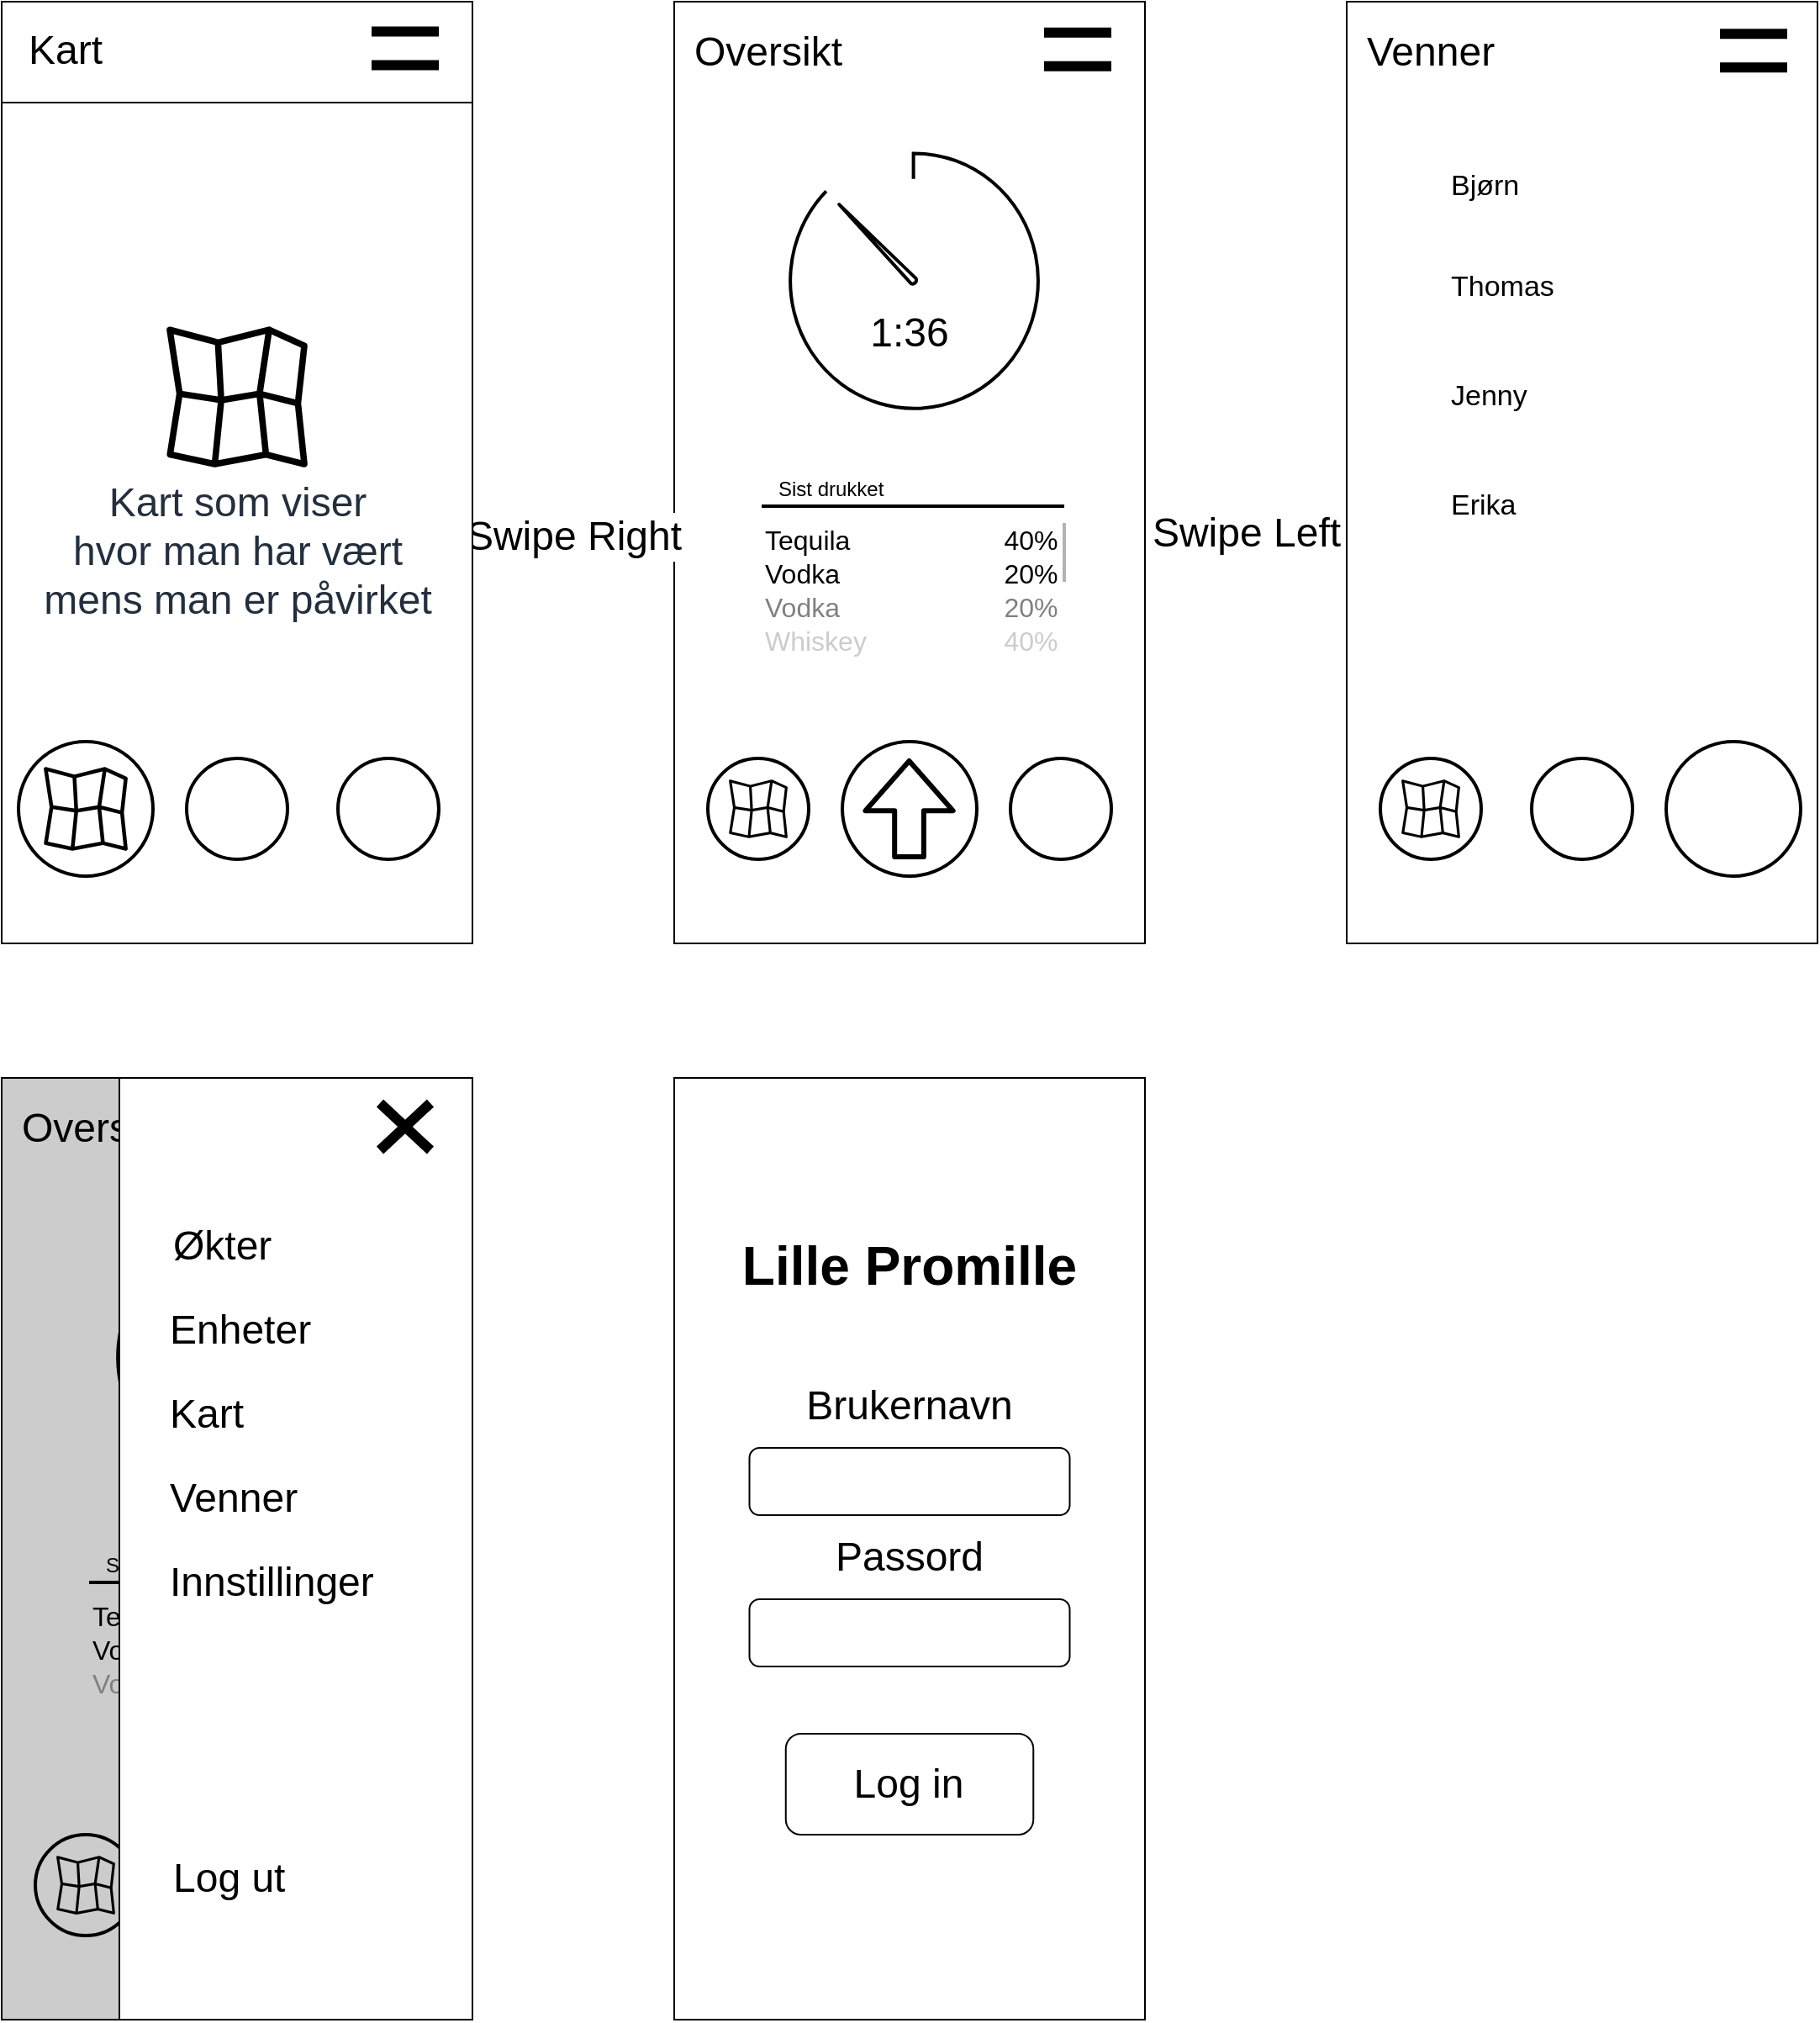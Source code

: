 <mxfile version="15.1.4" type="device"><diagram id="7_vzxhTbwXwMeLURRyNr" name="Page-1"><mxGraphModel dx="1952" dy="1306" grid="1" gridSize="10" guides="1" tooltips="1" connect="1" arrows="1" fold="1" page="1" pageScale="1" pageWidth="827" pageHeight="1169" math="0" shadow="0"><root><mxCell id="0"/><mxCell id="1" parent="0"/><mxCell id="O2mxlKa34fdz1ts1hrhJ-2" value="" style="rounded=0;whiteSpace=wrap;html=1;" parent="1" vertex="1"><mxGeometry x="400" y="-0.01" width="280" height="560" as="geometry"/></mxCell><mxCell id="6KrHyGJjl-sLQc3RgJx--9" value="Oversikt" style="text;html=1;strokeColor=none;fillColor=none;align=left;verticalAlign=middle;whiteSpace=wrap;rounded=0;fontSize=24;" parent="1" vertex="1"><mxGeometry x="410" y="9.99" width="110" height="40" as="geometry"/></mxCell><mxCell id="6KrHyGJjl-sLQc3RgJx--14" value="" style="rounded=0;whiteSpace=wrap;html=1;" parent="1" vertex="1"><mxGeometry width="280" height="560" as="geometry"/></mxCell><mxCell id="6KrHyGJjl-sLQc3RgJx--15" value="" style="rounded=0;whiteSpace=wrap;html=1;" parent="1" vertex="1"><mxGeometry x="800" width="280" height="560" as="geometry"/></mxCell><mxCell id="6KrHyGJjl-sLQc3RgJx--41" value="Kart" style="text;html=1;strokeColor=none;fillColor=none;align=left;verticalAlign=middle;whiteSpace=wrap;rounded=0;fontSize=24;" parent="1" vertex="1"><mxGeometry x="13.5" y="9.32" width="90" height="40" as="geometry"/></mxCell><mxCell id="6KrHyGJjl-sLQc3RgJx--42" value="Venner" style="text;html=1;strokeColor=none;fillColor=none;align=left;verticalAlign=middle;whiteSpace=wrap;rounded=0;fontSize=24;" parent="1" vertex="1"><mxGeometry x="810" y="10" width="90" height="40" as="geometry"/></mxCell><mxCell id="6KrHyGJjl-sLQc3RgJx--87" value="Swipe Left" style="shape=image;html=1;verticalAlign=top;verticalLabelPosition=bottom;labelBackgroundColor=#ffffff;imageAspect=0;aspect=fixed;image=https://cdn4.iconfinder.com/data/icons/interactive-gesture-pack/99/Swipe_Left-128.png;rounded=1;fontSize=24;strokeColor=#000000;fillColor=#FFFFFF;gradientColor=none;" parent="1" vertex="1"><mxGeometry x="680" y="175.01" width="120" height="120" as="geometry"/></mxCell><mxCell id="6KrHyGJjl-sLQc3RgJx--88" value="Swipe Right" style="shape=image;html=1;verticalAlign=top;verticalLabelPosition=bottom;labelBackgroundColor=#ffffff;imageAspect=0;aspect=fixed;image=https://cdn4.iconfinder.com/data/icons/interactive-gesture-pack/99/Swipe_Right-128.png;rounded=1;fontSize=24;strokeColor=#000000;fillColor=#FFFFFF;gradientColor=none;" parent="1" vertex="1"><mxGeometry x="278" y="173.01" width="124" height="124" as="geometry"/></mxCell><mxCell id="6KrHyGJjl-sLQc3RgJx--93" value="" style="rounded=0;whiteSpace=wrap;html=1;" parent="1" vertex="1"><mxGeometry x="400" y="640" width="280" height="560" as="geometry"/></mxCell><mxCell id="6KrHyGJjl-sLQc3RgJx--98" value="&lt;b style=&quot;font-size: 32px;&quot;&gt;Lille Promille&lt;/b&gt;" style="text;html=1;strokeColor=none;fillColor=none;align=center;verticalAlign=middle;whiteSpace=wrap;rounded=0;fontSize=32;" parent="1" vertex="1"><mxGeometry x="415.01" y="684.32" width="250" height="135.68" as="geometry"/></mxCell><mxCell id="6KrHyGJjl-sLQc3RgJx--106" value="" style="rounded=1;whiteSpace=wrap;html=1;fontSize=24;strokeColor=#000000;fillColor=#FFFFFF;gradientColor=none;align=left;" parent="1" vertex="1"><mxGeometry x="444.75" y="860" width="190.5" height="40" as="geometry"/></mxCell><mxCell id="6KrHyGJjl-sLQc3RgJx--107" value="Brukernavn" style="text;html=1;strokeColor=none;fillColor=none;align=center;verticalAlign=middle;whiteSpace=wrap;rounded=0;dashed=1;dashPattern=1 4;fontSize=24;" parent="1" vertex="1"><mxGeometry x="410" y="810" width="260" height="50" as="geometry"/></mxCell><mxCell id="6KrHyGJjl-sLQc3RgJx--108" value="" style="rounded=1;whiteSpace=wrap;html=1;fontSize=24;strokeColor=#000000;fillColor=#FFFFFF;gradientColor=none;align=left;" parent="1" vertex="1"><mxGeometry x="444.75" y="950" width="190.5" height="40" as="geometry"/></mxCell><mxCell id="6KrHyGJjl-sLQc3RgJx--109" value="Passord" style="text;html=1;strokeColor=none;fillColor=none;align=center;verticalAlign=middle;whiteSpace=wrap;rounded=0;dashed=1;dashPattern=1 4;fontSize=24;" parent="1" vertex="1"><mxGeometry x="410" y="900" width="260" height="50" as="geometry"/></mxCell><mxCell id="6KrHyGJjl-sLQc3RgJx--110" value="Log in" style="rounded=1;whiteSpace=wrap;html=1;fontSize=24;gradientColor=none;align=center;fillColor=none;" parent="1" vertex="1"><mxGeometry x="466.38" y="1030" width="147.25" height="60" as="geometry"/></mxCell><mxCell id="N4ZxpNlvDH7QiRQBErcT-1" value="" style="rounded=0;whiteSpace=wrap;html=1;fontSize=24;strokeColor=#000000;align=left;fillColor=#FFFFFF;" vertex="1" parent="1"><mxGeometry y="60" width="280" height="500" as="geometry"/></mxCell><mxCell id="6KrHyGJjl-sLQc3RgJx--11" value="&lt;font style=&quot;font-size: 24px&quot;&gt;Kart som viser&lt;br&gt;hvor man har vært&lt;br&gt;mens man er påvirket&lt;br&gt;&lt;/font&gt;" style="sketch=0;outlineConnect=0;fontColor=#232F3E;gradientColor=none;strokeColor=none;dashed=0;verticalLabelPosition=bottom;verticalAlign=top;align=center;html=1;fontSize=12;fontStyle=0;aspect=fixed;shape=mxgraph.aws4.location_service_map;fillColor=#000000;" parent="1" vertex="1"><mxGeometry x="98" y="193.01" width="84" height="84" as="geometry"/></mxCell><mxCell id="N4ZxpNlvDH7QiRQBErcT-42" value="" style="ellipse;whiteSpace=wrap;html=1;aspect=fixed;fontSize=24;strokeColor=#000000;strokeWidth=2;align=center;" vertex="1" parent="1"><mxGeometry x="420" y="450" width="60" height="60" as="geometry"/></mxCell><mxCell id="N4ZxpNlvDH7QiRQBErcT-43" value="&lt;font style=&quot;font-size: 24px&quot;&gt;&lt;br&gt;&lt;/font&gt;" style="sketch=0;outlineConnect=0;fontColor=#232F3E;gradientColor=none;strokeColor=none;dashed=0;verticalLabelPosition=bottom;verticalAlign=top;align=center;html=1;fontSize=12;fontStyle=0;aspect=fixed;shape=mxgraph.aws4.location_service_map;fillColor=#000000;" vertex="1" parent="1"><mxGeometry x="432.5" y="462.5" width="35" height="35" as="geometry"/></mxCell><mxCell id="N4ZxpNlvDH7QiRQBErcT-44" value="" style="ellipse;whiteSpace=wrap;html=1;aspect=fixed;fontSize=24;strokeColor=#000000;strokeWidth=2;align=center;" vertex="1" parent="1"><mxGeometry x="500" y="440" width="80" height="80" as="geometry"/></mxCell><mxCell id="N4ZxpNlvDH7QiRQBErcT-45" value="" style="shape=flexArrow;endArrow=classic;html=1;fontSize=24;strokeWidth=3;endWidth=31.765;endSize=8.89;width=15.333;" edge="1" parent="1"><mxGeometry width="50" height="50" relative="1" as="geometry"><mxPoint x="539.76" y="510" as="sourcePoint"/><mxPoint x="539.76" y="450" as="targetPoint"/></mxGeometry></mxCell><mxCell id="N4ZxpNlvDH7QiRQBErcT-46" value="" style="ellipse;whiteSpace=wrap;html=1;aspect=fixed;fontSize=24;strokeColor=#000000;strokeWidth=2;align=center;" vertex="1" parent="1"><mxGeometry x="600" y="450" width="60" height="60" as="geometry"/></mxCell><mxCell id="N4ZxpNlvDH7QiRQBErcT-47" value="" style="shape=image;html=1;verticalAlign=top;verticalLabelPosition=bottom;labelBackgroundColor=#ffffff;imageAspect=0;aspect=fixed;image=https://cdn1.iconfinder.com/data/icons/100-basic-for-user-interface/32/79-users-128.png;fontSize=24;strokeColor=#000000;strokeWidth=2;fillColor=#ffffff;" vertex="1" parent="1"><mxGeometry x="614" y="464" width="32" height="32" as="geometry"/></mxCell><mxCell id="N4ZxpNlvDH7QiRQBErcT-52" value="" style="ellipse;whiteSpace=wrap;html=1;aspect=fixed;fontSize=24;strokeColor=#000000;strokeWidth=2;align=center;" vertex="1" parent="1"><mxGeometry x="110" y="450" width="60" height="60" as="geometry"/></mxCell><mxCell id="N4ZxpNlvDH7QiRQBErcT-53" value="" style="ellipse;whiteSpace=wrap;html=1;aspect=fixed;fontSize=24;strokeColor=#000000;strokeWidth=2;align=center;" vertex="1" parent="1"><mxGeometry x="10" y="440" width="80" height="80" as="geometry"/></mxCell><mxCell id="N4ZxpNlvDH7QiRQBErcT-54" value="" style="ellipse;whiteSpace=wrap;html=1;aspect=fixed;fontSize=24;strokeColor=#000000;strokeWidth=2;align=center;" vertex="1" parent="1"><mxGeometry x="200" y="450" width="60" height="60" as="geometry"/></mxCell><mxCell id="N4ZxpNlvDH7QiRQBErcT-55" value="" style="shape=image;html=1;verticalAlign=top;verticalLabelPosition=bottom;labelBackgroundColor=#ffffff;imageAspect=0;aspect=fixed;image=https://cdn1.iconfinder.com/data/icons/100-basic-for-user-interface/32/79-users-128.png;fontSize=24;strokeColor=#000000;strokeWidth=2;fillColor=#ffffff;" vertex="1" parent="1"><mxGeometry x="214" y="464" width="32" height="32" as="geometry"/></mxCell><mxCell id="N4ZxpNlvDH7QiRQBErcT-56" value="&lt;font style=&quot;font-size: 24px&quot;&gt;&lt;br&gt;&lt;/font&gt;" style="sketch=0;outlineConnect=0;fontColor=#232F3E;gradientColor=none;strokeColor=none;dashed=0;verticalLabelPosition=bottom;verticalAlign=top;align=center;html=1;fontSize=12;fontStyle=0;aspect=fixed;shape=mxgraph.aws4.location_service_map;fillColor=#000000;" vertex="1" parent="1"><mxGeometry x="25" y="455" width="50" height="50" as="geometry"/></mxCell><mxCell id="N4ZxpNlvDH7QiRQBErcT-65" value="" style="endArrow=none;html=1;entryX=0;entryY=0;entryDx=0;entryDy=0;strokeWidth=6;exitX=1;exitY=0;exitDx=0;exitDy=0;rounded=1;sketch=0;" edge="1" parent="1" source="N4ZxpNlvDH7QiRQBErcT-66" target="N4ZxpNlvDH7QiRQBErcT-66"><mxGeometry width="50" height="50" relative="1" as="geometry"><mxPoint x="1243" y="173.9" as="sourcePoint"/><mxPoint x="1192" y="173.9" as="targetPoint"/></mxGeometry></mxCell><mxCell id="N4ZxpNlvDH7QiRQBErcT-66" value="" style="rounded=0;whiteSpace=wrap;html=1;fillColor=none;strokeColor=none;" vertex="1" parent="1"><mxGeometry x="1022" y="19.08" width="40" height="20" as="geometry"/></mxCell><mxCell id="N4ZxpNlvDH7QiRQBErcT-67" value="" style="endArrow=none;html=1;entryX=0;entryY=1;entryDx=0;entryDy=0;strokeWidth=6;exitX=1;exitY=1;exitDx=0;exitDy=0;" edge="1" parent="1" source="N4ZxpNlvDH7QiRQBErcT-66" target="N4ZxpNlvDH7QiRQBErcT-66"><mxGeometry width="50" height="50" relative="1" as="geometry"><mxPoint x="1182" y="159.07" as="sourcePoint"/><mxPoint x="1131" y="159.07" as="targetPoint"/></mxGeometry></mxCell><mxCell id="N4ZxpNlvDH7QiRQBErcT-68" value="" style="endArrow=none;html=1;entryX=0;entryY=0;entryDx=0;entryDy=0;strokeWidth=6;exitX=1;exitY=0;exitDx=0;exitDy=0;rounded=1;sketch=0;" edge="1" parent="1" source="N4ZxpNlvDH7QiRQBErcT-69" target="N4ZxpNlvDH7QiRQBErcT-69"><mxGeometry width="50" height="50" relative="1" as="geometry"><mxPoint x="841" y="173.21" as="sourcePoint"/><mxPoint x="790" y="173.21" as="targetPoint"/></mxGeometry></mxCell><mxCell id="N4ZxpNlvDH7QiRQBErcT-69" value="" style="rounded=0;whiteSpace=wrap;html=1;fillColor=none;strokeColor=none;" vertex="1" parent="1"><mxGeometry x="620" y="18.39" width="40" height="20" as="geometry"/></mxCell><mxCell id="N4ZxpNlvDH7QiRQBErcT-70" value="" style="endArrow=none;html=1;entryX=0;entryY=1;entryDx=0;entryDy=0;strokeWidth=6;exitX=1;exitY=1;exitDx=0;exitDy=0;" edge="1" parent="1" source="N4ZxpNlvDH7QiRQBErcT-69" target="N4ZxpNlvDH7QiRQBErcT-69"><mxGeometry width="50" height="50" relative="1" as="geometry"><mxPoint x="780" y="158.38" as="sourcePoint"/><mxPoint x="729" y="158.38" as="targetPoint"/></mxGeometry></mxCell><mxCell id="N4ZxpNlvDH7QiRQBErcT-71" value="" style="endArrow=none;html=1;entryX=0;entryY=0;entryDx=0;entryDy=0;strokeWidth=6;exitX=1;exitY=0;exitDx=0;exitDy=0;rounded=1;sketch=0;" edge="1" parent="1" source="N4ZxpNlvDH7QiRQBErcT-72" target="N4ZxpNlvDH7QiRQBErcT-72"><mxGeometry width="50" height="50" relative="1" as="geometry"><mxPoint x="441" y="172.52" as="sourcePoint"/><mxPoint x="390" y="172.52" as="targetPoint"/></mxGeometry></mxCell><mxCell id="N4ZxpNlvDH7QiRQBErcT-72" value="" style="rounded=0;whiteSpace=wrap;html=1;fillColor=none;strokeColor=none;" vertex="1" parent="1"><mxGeometry x="220" y="17.7" width="40" height="20" as="geometry"/></mxCell><mxCell id="N4ZxpNlvDH7QiRQBErcT-73" value="" style="endArrow=none;html=1;entryX=0;entryY=1;entryDx=0;entryDy=0;strokeWidth=6;exitX=1;exitY=1;exitDx=0;exitDy=0;" edge="1" parent="1" source="N4ZxpNlvDH7QiRQBErcT-72" target="N4ZxpNlvDH7QiRQBErcT-72"><mxGeometry width="50" height="50" relative="1" as="geometry"><mxPoint x="380" y="157.69" as="sourcePoint"/><mxPoint x="329" y="157.69" as="targetPoint"/></mxGeometry></mxCell><mxCell id="N4ZxpNlvDH7QiRQBErcT-80" value="" style="ellipse;whiteSpace=wrap;html=1;aspect=fixed;fontSize=24;strokeColor=#000000;strokeWidth=2;align=center;" vertex="1" parent="1"><mxGeometry x="910" y="450" width="60" height="60" as="geometry"/></mxCell><mxCell id="N4ZxpNlvDH7QiRQBErcT-81" value="" style="ellipse;whiteSpace=wrap;html=1;aspect=fixed;fontSize=24;strokeColor=#000000;strokeWidth=2;align=center;" vertex="1" parent="1"><mxGeometry x="990" y="440" width="80" height="80" as="geometry"/></mxCell><mxCell id="N4ZxpNlvDH7QiRQBErcT-82" value="" style="ellipse;whiteSpace=wrap;html=1;aspect=fixed;fontSize=24;strokeColor=#000000;strokeWidth=2;align=center;" vertex="1" parent="1"><mxGeometry x="820" y="450" width="60" height="60" as="geometry"/></mxCell><mxCell id="N4ZxpNlvDH7QiRQBErcT-83" value="&lt;font style=&quot;font-size: 24px&quot;&gt;&lt;br&gt;&lt;/font&gt;" style="sketch=0;outlineConnect=0;fontColor=#232F3E;gradientColor=none;strokeColor=none;dashed=0;verticalLabelPosition=bottom;verticalAlign=top;align=center;html=1;fontSize=12;fontStyle=0;aspect=fixed;shape=mxgraph.aws4.location_service_map;fillColor=#000000;" vertex="1" parent="1"><mxGeometry x="832.5" y="462.5" width="35" height="35" as="geometry"/></mxCell><mxCell id="N4ZxpNlvDH7QiRQBErcT-85" value="" style="shape=image;html=1;verticalAlign=top;verticalLabelPosition=bottom;labelBackgroundColor=#ffffff;imageAspect=0;aspect=fixed;image=https://cdn1.iconfinder.com/data/icons/100-basic-for-user-interface/32/79-users-128.png;fontSize=24;strokeColor=#000000;strokeWidth=2;fillColor=#ffffff;" vertex="1" parent="1"><mxGeometry x="1008" y="458" width="44" height="44" as="geometry"/></mxCell><mxCell id="N4ZxpNlvDH7QiRQBErcT-86" value="" style="html=1;verticalLabelPosition=bottom;align=center;labelBackgroundColor=#ffffff;verticalAlign=top;strokeWidth=2;shadow=0;dashed=0;shape=mxgraph.ios7.icons.gauge;fontSize=24;fillColor=#ffffff;" vertex="1" parent="1"><mxGeometry x="462.01" y="90" width="160" height="160" as="geometry"/></mxCell><mxCell id="N4ZxpNlvDH7QiRQBErcT-87" value="1:36" style="text;html=1;strokeColor=none;fillColor=none;align=center;verticalAlign=middle;whiteSpace=wrap;rounded=0;fontSize=24;" vertex="1" parent="1"><mxGeometry x="495" y="180" width="90" height="33" as="geometry"/></mxCell><mxCell id="N4ZxpNlvDH7QiRQBErcT-105" value="" style="endArrow=none;html=1;fontSize=24;strokeColor=#000000;strokeWidth=2;fillColor=none;" edge="1" parent="1"><mxGeometry width="50" height="50" relative="1" as="geometry"><mxPoint x="452.01" y="300" as="sourcePoint"/><mxPoint x="632.01" y="300" as="targetPoint"/></mxGeometry></mxCell><mxCell id="N4ZxpNlvDH7QiRQBErcT-106" value="Sist drukket" style="text;html=1;strokeColor=none;fillColor=none;align=left;verticalAlign=middle;whiteSpace=wrap;rounded=0;fontSize=12;" vertex="1" parent="1"><mxGeometry x="460" y="280" width="160" height="20" as="geometry"/></mxCell><mxCell id="N4ZxpNlvDH7QiRQBErcT-107" value="Tequila&lt;span style=&quot;white-space: pre&quot;&gt;&#9;&lt;span style=&quot;white-space: pre&quot;&gt;&#9;&lt;/span&gt;&lt;span style=&quot;white-space: pre&quot;&gt;&#9;&lt;/span&gt;&lt;/span&gt;40%&lt;span style=&quot;white-space: pre&quot;&gt;&#9;&lt;/span&gt;" style="text;html=1;strokeColor=none;fillColor=none;align=left;verticalAlign=middle;whiteSpace=wrap;rounded=0;fontSize=16;" vertex="1" parent="1"><mxGeometry x="452.01" y="310" width="180" height="20" as="geometry"/></mxCell><mxCell id="N4ZxpNlvDH7QiRQBErcT-108" value="Vodka&lt;span style=&quot;white-space: pre&quot;&gt;&#9;&lt;span style=&quot;white-space: pre&quot;&gt;&#9;&lt;/span&gt;&lt;span style=&quot;white-space: pre&quot;&gt;&#9;&lt;/span&gt;2&lt;/span&gt;0%&lt;span style=&quot;white-space: pre&quot;&gt;&#9;&lt;/span&gt;" style="text;html=1;strokeColor=none;fillColor=none;align=left;verticalAlign=middle;whiteSpace=wrap;rounded=0;fontSize=16;" vertex="1" parent="1"><mxGeometry x="452.01" y="330" width="180" height="20" as="geometry"/></mxCell><mxCell id="N4ZxpNlvDH7QiRQBErcT-111" value="Vodka&lt;span style=&quot;white-space: pre&quot;&gt;&#9;&lt;span style=&quot;white-space: pre&quot;&gt;&#9;&lt;/span&gt;&lt;span style=&quot;white-space: pre&quot;&gt;&#9;&lt;/span&gt;2&lt;/span&gt;0%&lt;span style=&quot;white-space: pre&quot;&gt;&#9;&lt;/span&gt;" style="text;html=1;strokeColor=none;fillColor=none;align=left;verticalAlign=middle;whiteSpace=wrap;rounded=0;fontSize=16;fontColor=#808080;" vertex="1" parent="1"><mxGeometry x="452.01" y="350" width="180" height="20" as="geometry"/></mxCell><mxCell id="N4ZxpNlvDH7QiRQBErcT-112" value="Whiskey&lt;span style=&quot;white-space: pre&quot;&gt;&#9;&lt;span style=&quot;white-space: pre&quot;&gt;&#9;&lt;/span&gt;&lt;span style=&quot;white-space: pre&quot;&gt;&#9;&lt;/span&gt;4&lt;/span&gt;0%&lt;span style=&quot;white-space: pre&quot;&gt;&#9;&lt;/span&gt;" style="text;html=1;strokeColor=none;fillColor=none;align=left;verticalAlign=middle;whiteSpace=wrap;rounded=0;fontSize=16;fontColor=#CCCCCC;" vertex="1" parent="1"><mxGeometry x="452.01" y="370" width="180" height="20" as="geometry"/></mxCell><mxCell id="N4ZxpNlvDH7QiRQBErcT-113" value="" style="endArrow=none;html=1;fontSize=12;fontColor=#CCCCCC;strokeWidth=2;fillColor=none;entryX=1;entryY=0;entryDx=0;entryDy=0;exitX=1;exitY=0.75;exitDx=0;exitDy=0;strokeColor=#B3B3B3;" edge="1" parent="1" source="N4ZxpNlvDH7QiRQBErcT-108" target="N4ZxpNlvDH7QiRQBErcT-107"><mxGeometry width="50" height="50" relative="1" as="geometry"><mxPoint x="720" y="440" as="sourcePoint"/><mxPoint x="720" y="390" as="targetPoint"/></mxGeometry></mxCell><mxCell id="N4ZxpNlvDH7QiRQBErcT-114" value="" style="shape=image;html=1;verticalAlign=top;verticalLabelPosition=bottom;labelBackgroundColor=#ffffff;imageAspect=0;aspect=fixed;image=https://cdn4.iconfinder.com/data/icons/food-and-equipment-outline/32/glass-128.png;fontSize=12;fontColor=#CCCCCC;strokeColor=#000000;strokeWidth=2;fillColor=#ffffff;" vertex="1" parent="1"><mxGeometry x="120" y="460" width="40" height="40" as="geometry"/></mxCell><mxCell id="N4ZxpNlvDH7QiRQBErcT-115" value="" style="shape=image;html=1;verticalAlign=top;verticalLabelPosition=bottom;labelBackgroundColor=#ffffff;imageAspect=0;aspect=fixed;image=https://cdn4.iconfinder.com/data/icons/food-and-equipment-outline/32/glass-128.png;fontSize=12;fontColor=#CCCCCC;strokeColor=#000000;strokeWidth=2;fillColor=#ffffff;" vertex="1" parent="1"><mxGeometry x="920" y="460" width="40" height="40" as="geometry"/></mxCell><mxCell id="N4ZxpNlvDH7QiRQBErcT-117" value="" style="shape=image;html=1;verticalAlign=top;verticalLabelPosition=bottom;labelBackgroundColor=#ffffff;imageAspect=0;aspect=fixed;image=https://cdn1.iconfinder.com/data/icons/freeline/32/account_friend_human_man_member_person_profile_user_users-128.png;fontSize=12;fontColor=#CCCCCC;strokeColor=#000000;strokeWidth=2;fillColor=#ffffff;" vertex="1" parent="1"><mxGeometry x="820" y="80" width="40" height="40" as="geometry"/></mxCell><mxCell id="N4ZxpNlvDH7QiRQBErcT-118" value="Bjørn" style="text;html=1;strokeColor=none;fillColor=none;align=left;verticalAlign=middle;whiteSpace=wrap;rounded=0;fontSize=17;" vertex="1" parent="1"><mxGeometry x="860" y="80" width="120" height="60" as="geometry"/></mxCell><mxCell id="N4ZxpNlvDH7QiRQBErcT-126" value="Thomas" style="text;html=1;strokeColor=none;fillColor=none;align=left;verticalAlign=middle;whiteSpace=wrap;rounded=0;fontSize=17;" vertex="1" parent="1"><mxGeometry x="860" y="140" width="120" height="60" as="geometry"/></mxCell><mxCell id="N4ZxpNlvDH7QiRQBErcT-127" value="Jenny" style="text;html=1;strokeColor=none;fillColor=none;align=left;verticalAlign=middle;whiteSpace=wrap;rounded=0;fontSize=17;" vertex="1" parent="1"><mxGeometry x="860" y="205.01" width="120" height="60" as="geometry"/></mxCell><mxCell id="N4ZxpNlvDH7QiRQBErcT-128" value="" style="shape=image;html=1;verticalAlign=top;verticalLabelPosition=bottom;labelBackgroundColor=#ffffff;imageAspect=0;aspect=fixed;image=https://cdn1.iconfinder.com/data/icons/freeline/32/account_friend_human_man_member_person_profile_user_users-128.png;fontSize=12;fontColor=#CCCCCC;strokeColor=#000000;strokeWidth=2;fillColor=#ffffff;" vertex="1" parent="1"><mxGeometry x="820" y="150" width="40" height="40" as="geometry"/></mxCell><mxCell id="N4ZxpNlvDH7QiRQBErcT-129" value="" style="shape=image;html=1;verticalAlign=top;verticalLabelPosition=bottom;labelBackgroundColor=#ffffff;imageAspect=0;aspect=fixed;image=https://cdn1.iconfinder.com/data/icons/freeline/32/account_friend_human_man_member_person_profile_user_users-128.png;fontSize=12;fontColor=#CCCCCC;strokeColor=#000000;strokeWidth=2;fillColor=#ffffff;" vertex="1" parent="1"><mxGeometry x="820" y="215.01" width="40" height="40" as="geometry"/></mxCell><mxCell id="N4ZxpNlvDH7QiRQBErcT-130" value="Erika" style="text;html=1;strokeColor=none;fillColor=none;align=left;verticalAlign=middle;whiteSpace=wrap;rounded=0;fontSize=17;" vertex="1" parent="1"><mxGeometry x="860" y="270" width="120" height="60" as="geometry"/></mxCell><mxCell id="N4ZxpNlvDH7QiRQBErcT-131" value="" style="shape=image;html=1;verticalAlign=top;verticalLabelPosition=bottom;labelBackgroundColor=#ffffff;imageAspect=0;aspect=fixed;image=https://cdn1.iconfinder.com/data/icons/freeline/32/account_friend_human_man_member_person_profile_user_users-128.png;fontSize=12;fontColor=#CCCCCC;strokeColor=#000000;strokeWidth=2;fillColor=#ffffff;" vertex="1" parent="1"><mxGeometry x="820" y="280" width="40" height="40" as="geometry"/></mxCell><mxCell id="N4ZxpNlvDH7QiRQBErcT-134" value="" style="shape=image;html=1;verticalAlign=top;verticalLabelPosition=bottom;labelBackgroundColor=#ffffff;imageAspect=0;aspect=fixed;image=https://cdn2.iconfinder.com/data/icons/emoji-line/32/emoji_2-128.png;fontSize=17;fontColor=#000000;strokeColor=#000000;strokeWidth=2;fillColor=#ffffff;" vertex="1" parent="1"><mxGeometry x="1013" y="283" width="34" height="34" as="geometry"/></mxCell><mxCell id="N4ZxpNlvDH7QiRQBErcT-136" value="" style="shape=image;html=1;verticalAlign=top;verticalLabelPosition=bottom;labelBackgroundColor=#ffffff;imageAspect=0;aspect=fixed;image=https://cdn2.iconfinder.com/data/icons/emoji-line/32/emoji_8-128.png;fontSize=17;fontColor=#000000;strokeColor=#000000;strokeWidth=2;fillColor=#ffffff;" vertex="1" parent="1"><mxGeometry x="1013" y="218.01" width="34" height="34" as="geometry"/></mxCell><mxCell id="N4ZxpNlvDH7QiRQBErcT-137" value="" style="shape=image;html=1;verticalAlign=top;verticalLabelPosition=bottom;labelBackgroundColor=#ffffff;imageAspect=0;aspect=fixed;image=https://cdn2.iconfinder.com/data/icons/emoji-line/32/emoji_30-128.png;fontSize=17;fontColor=#000000;strokeColor=#000000;strokeWidth=2;fillColor=#ffffff;" vertex="1" parent="1"><mxGeometry x="1013.5" y="153.5" width="33" height="33" as="geometry"/></mxCell><mxCell id="N4ZxpNlvDH7QiRQBErcT-140" value="" style="shape=image;html=1;verticalAlign=top;verticalLabelPosition=bottom;labelBackgroundColor=#ffffff;imageAspect=0;aspect=fixed;image=https://cdn2.iconfinder.com/data/icons/emoji-line/32/emoji_7-128.png;fontSize=17;fontColor=#000000;strokeColor=#000000;strokeWidth=2;fillColor=#ffffff;" vertex="1" parent="1"><mxGeometry x="1013.5" y="93.5" width="33" height="33" as="geometry"/></mxCell><mxCell id="N4ZxpNlvDH7QiRQBErcT-141" value="" style="shape=image;html=1;verticalAlign=top;verticalLabelPosition=bottom;labelBackgroundColor=#ffffff;imageAspect=0;aspect=fixed;image=https://cdn1.iconfinder.com/data/icons/freeline/32/drink_glass_liquor_vine_wine-128.png;fontSize=17;fontColor=#000000;strokeColor=#000000;strokeWidth=2;fillColor=#ffffff;" vertex="1" parent="1"><mxGeometry x="983.5" y="96.5" width="30" height="30" as="geometry"/></mxCell><mxCell id="N4ZxpNlvDH7QiRQBErcT-143" value="" style="shape=image;html=1;verticalAlign=top;verticalLabelPosition=bottom;labelBackgroundColor=#ffffff;imageAspect=0;aspect=fixed;image=https://cdn2.iconfinder.com/data/icons/essential-web-5/50/party-celebration-popper-christmas-entertainment-128.png;fontSize=17;fontColor=#000000;strokeColor=#000000;strokeWidth=2;fillColor=#ffffff;" vertex="1" parent="1"><mxGeometry x="984.5" y="221.01" width="28" height="28" as="geometry"/></mxCell><mxCell id="N4ZxpNlvDH7QiRQBErcT-144" value="" style="rounded=0;whiteSpace=wrap;html=1;fillColor=#CCCCCC;" vertex="1" parent="1"><mxGeometry y="640" width="280" height="560" as="geometry"/></mxCell><mxCell id="N4ZxpNlvDH7QiRQBErcT-145" value="Oversikt" style="text;html=1;strokeColor=none;fillColor=none;align=left;verticalAlign=middle;whiteSpace=wrap;rounded=0;fontSize=24;" vertex="1" parent="1"><mxGeometry x="10" y="650" width="110" height="40" as="geometry"/></mxCell><mxCell id="N4ZxpNlvDH7QiRQBErcT-146" value="" style="ellipse;whiteSpace=wrap;html=1;aspect=fixed;fontSize=24;strokeColor=#000000;strokeWidth=2;align=center;fillColor=#CCCCCC;" vertex="1" parent="1"><mxGeometry x="20" y="1090.01" width="60" height="60" as="geometry"/></mxCell><mxCell id="N4ZxpNlvDH7QiRQBErcT-147" value="&lt;font style=&quot;font-size: 24px&quot;&gt;&lt;br&gt;&lt;/font&gt;" style="sketch=0;outlineConnect=0;fontColor=#232F3E;gradientColor=none;strokeColor=none;dashed=0;verticalLabelPosition=bottom;verticalAlign=top;align=center;html=1;fontSize=12;fontStyle=0;aspect=fixed;shape=mxgraph.aws4.location_service_map;fillColor=#000000;" vertex="1" parent="1"><mxGeometry x="32.5" y="1102.51" width="35" height="35" as="geometry"/></mxCell><mxCell id="N4ZxpNlvDH7QiRQBErcT-148" value="" style="ellipse;whiteSpace=wrap;html=1;aspect=fixed;fontSize=24;strokeColor=#000000;strokeWidth=2;align=center;fillColor=#CCCCCC;" vertex="1" parent="1"><mxGeometry x="100" y="1080.01" width="80" height="80" as="geometry"/></mxCell><mxCell id="N4ZxpNlvDH7QiRQBErcT-149" value="" style="shape=flexArrow;endArrow=classic;html=1;fontSize=24;strokeWidth=3;endWidth=31.765;endSize=8.89;width=15.333;" edge="1" parent="1"><mxGeometry width="50" height="50" relative="1" as="geometry"><mxPoint x="139.76" y="1150.01" as="sourcePoint"/><mxPoint x="139.76" y="1090.01" as="targetPoint"/></mxGeometry></mxCell><mxCell id="N4ZxpNlvDH7QiRQBErcT-150" value="" style="ellipse;whiteSpace=wrap;html=1;aspect=fixed;fontSize=24;strokeColor=#000000;strokeWidth=2;align=center;fillColor=#CCCCCC;" vertex="1" parent="1"><mxGeometry x="200" y="1090.01" width="60" height="60" as="geometry"/></mxCell><mxCell id="N4ZxpNlvDH7QiRQBErcT-151" value="" style="shape=image;html=1;verticalAlign=top;verticalLabelPosition=bottom;labelBackgroundColor=#ffffff;imageAspect=0;aspect=fixed;image=https://cdn1.iconfinder.com/data/icons/100-basic-for-user-interface/32/79-users-128.png;fontSize=24;strokeColor=#000000;strokeWidth=2;fillColor=#ffffff;" vertex="1" parent="1"><mxGeometry x="214" y="1104.01" width="32" height="32" as="geometry"/></mxCell><mxCell id="N4ZxpNlvDH7QiRQBErcT-155" value="" style="html=1;verticalLabelPosition=bottom;align=center;labelBackgroundColor=#ffffff;verticalAlign=top;strokeWidth=2;shadow=0;dashed=0;shape=mxgraph.ios7.icons.gauge;fontSize=24;fillColor=#CCCCCC;" vertex="1" parent="1"><mxGeometry x="62.01" y="730.01" width="160" height="160" as="geometry"/></mxCell><mxCell id="N4ZxpNlvDH7QiRQBErcT-156" value="1:36" style="text;html=1;strokeColor=none;fillColor=none;align=center;verticalAlign=middle;whiteSpace=wrap;rounded=0;fontSize=24;" vertex="1" parent="1"><mxGeometry x="95" y="820.01" width="90" height="33" as="geometry"/></mxCell><mxCell id="N4ZxpNlvDH7QiRQBErcT-157" value="" style="endArrow=none;html=1;fontSize=24;strokeColor=#000000;strokeWidth=2;fillColor=none;" edge="1" parent="1"><mxGeometry width="50" height="50" relative="1" as="geometry"><mxPoint x="52.01" y="940.01" as="sourcePoint"/><mxPoint x="232.01" y="940.01" as="targetPoint"/></mxGeometry></mxCell><mxCell id="N4ZxpNlvDH7QiRQBErcT-158" value="Sist drukket" style="text;html=1;strokeColor=none;fillColor=none;align=left;verticalAlign=middle;whiteSpace=wrap;rounded=0;fontSize=12;" vertex="1" parent="1"><mxGeometry x="60" y="920.01" width="160" height="20" as="geometry"/></mxCell><mxCell id="N4ZxpNlvDH7QiRQBErcT-159" value="Tequila&lt;span style=&quot;white-space: pre&quot;&gt;&#9;&lt;span style=&quot;white-space: pre&quot;&gt;&#9;&lt;/span&gt;&lt;span style=&quot;white-space: pre&quot;&gt;&#9;&lt;/span&gt;&lt;/span&gt;40%&lt;span style=&quot;white-space: pre&quot;&gt;&#9;&lt;/span&gt;" style="text;html=1;strokeColor=none;fillColor=none;align=left;verticalAlign=middle;whiteSpace=wrap;rounded=0;fontSize=16;" vertex="1" parent="1"><mxGeometry x="52.01" y="950.01" width="180" height="20" as="geometry"/></mxCell><mxCell id="N4ZxpNlvDH7QiRQBErcT-160" value="Vodka&lt;span style=&quot;white-space: pre&quot;&gt;&#9;&lt;span style=&quot;white-space: pre&quot;&gt;&#9;&lt;/span&gt;&lt;span style=&quot;white-space: pre&quot;&gt;&#9;&lt;/span&gt;2&lt;/span&gt;0%&lt;span style=&quot;white-space: pre&quot;&gt;&#9;&lt;/span&gt;" style="text;html=1;strokeColor=none;fillColor=none;align=left;verticalAlign=middle;whiteSpace=wrap;rounded=0;fontSize=16;" vertex="1" parent="1"><mxGeometry x="52.01" y="970.01" width="180" height="20" as="geometry"/></mxCell><mxCell id="N4ZxpNlvDH7QiRQBErcT-161" value="Vodka&lt;span style=&quot;white-space: pre&quot;&gt;&#9;&lt;span style=&quot;white-space: pre&quot;&gt;&#9;&lt;/span&gt;&lt;span style=&quot;white-space: pre&quot;&gt;&#9;&lt;/span&gt;2&lt;/span&gt;0%&lt;span style=&quot;white-space: pre&quot;&gt;&#9;&lt;/span&gt;" style="text;html=1;strokeColor=none;fillColor=none;align=left;verticalAlign=middle;whiteSpace=wrap;rounded=0;fontSize=16;fontColor=#808080;" vertex="1" parent="1"><mxGeometry x="52.01" y="990.01" width="180" height="20" as="geometry"/></mxCell><mxCell id="N4ZxpNlvDH7QiRQBErcT-162" value="Whiskey&lt;span style=&quot;white-space: pre&quot;&gt;&#9;&lt;span style=&quot;white-space: pre&quot;&gt;&#9;&lt;/span&gt;&lt;span style=&quot;white-space: pre&quot;&gt;&#9;&lt;/span&gt;4&lt;/span&gt;0%&lt;span style=&quot;white-space: pre&quot;&gt;&#9;&lt;/span&gt;" style="text;html=1;strokeColor=none;fillColor=none;align=left;verticalAlign=middle;whiteSpace=wrap;rounded=0;fontSize=16;fontColor=#CCCCCC;" vertex="1" parent="1"><mxGeometry x="52.01" y="1010.01" width="180" height="20" as="geometry"/></mxCell><mxCell id="N4ZxpNlvDH7QiRQBErcT-163" value="" style="endArrow=none;html=1;fontSize=12;fontColor=#CCCCCC;strokeWidth=2;fillColor=none;entryX=1;entryY=0;entryDx=0;entryDy=0;exitX=1;exitY=0.75;exitDx=0;exitDy=0;strokeColor=#B3B3B3;" edge="1" parent="1" source="N4ZxpNlvDH7QiRQBErcT-160" target="N4ZxpNlvDH7QiRQBErcT-159"><mxGeometry width="50" height="50" relative="1" as="geometry"><mxPoint x="320" y="1080.01" as="sourcePoint"/><mxPoint x="320" y="1030.01" as="targetPoint"/></mxGeometry></mxCell><mxCell id="N4ZxpNlvDH7QiRQBErcT-166" value="" style="rounded=0;whiteSpace=wrap;html=1;fontSize=17;fontColor=#000000;strokeColor=#000000;strokeWidth=1;fillColor=#FFFFFF;align=left;" vertex="1" parent="1"><mxGeometry x="70" y="640" width="210" height="560" as="geometry"/></mxCell><mxCell id="N4ZxpNlvDH7QiRQBErcT-153" value="" style="rounded=0;whiteSpace=wrap;html=1;fillColor=none;strokeColor=none;" vertex="1" parent="1"><mxGeometry x="225" y="655" width="30" height="28" as="geometry"/></mxCell><mxCell id="N4ZxpNlvDH7QiRQBErcT-152" value="" style="endArrow=none;html=1;entryX=0;entryY=0;entryDx=0;entryDy=0;strokeWidth=6;exitX=1;exitY=1;exitDx=0;exitDy=0;rounded=1;sketch=0;" edge="1" parent="1" source="N4ZxpNlvDH7QiRQBErcT-153" target="N4ZxpNlvDH7QiRQBErcT-153"><mxGeometry width="50" height="50" relative="1" as="geometry"><mxPoint x="441" y="813.22" as="sourcePoint"/><mxPoint x="390" y="813.22" as="targetPoint"/></mxGeometry></mxCell><mxCell id="N4ZxpNlvDH7QiRQBErcT-154" value="" style="endArrow=none;html=1;entryX=0;entryY=1;entryDx=0;entryDy=0;strokeWidth=6;exitX=1;exitY=0;exitDx=0;exitDy=0;" edge="1" parent="1" source="N4ZxpNlvDH7QiRQBErcT-153" target="N4ZxpNlvDH7QiRQBErcT-153"><mxGeometry width="50" height="50" relative="1" as="geometry"><mxPoint x="380" y="798.39" as="sourcePoint"/><mxPoint x="329" y="798.39" as="targetPoint"/></mxGeometry></mxCell><mxCell id="N4ZxpNlvDH7QiRQBErcT-168" value="Økter" style="text;html=1;strokeColor=none;fillColor=none;align=left;verticalAlign=middle;whiteSpace=wrap;rounded=0;dashed=1;dashPattern=1 4;fontSize=24;" vertex="1" parent="1"><mxGeometry x="100" y="720" width="160" height="40" as="geometry"/></mxCell><mxCell id="N4ZxpNlvDH7QiRQBErcT-169" value="Enheter" style="text;html=1;strokeColor=none;fillColor=none;align=left;verticalAlign=middle;whiteSpace=wrap;rounded=0;dashed=1;dashPattern=1 4;fontSize=24;" vertex="1" parent="1"><mxGeometry x="98" y="770" width="160" height="40" as="geometry"/></mxCell><mxCell id="N4ZxpNlvDH7QiRQBErcT-170" value="Kart" style="text;html=1;strokeColor=none;fillColor=none;align=left;verticalAlign=middle;whiteSpace=wrap;rounded=0;dashed=1;dashPattern=1 4;fontSize=24;" vertex="1" parent="1"><mxGeometry x="98" y="820.01" width="160" height="40" as="geometry"/></mxCell><mxCell id="N4ZxpNlvDH7QiRQBErcT-171" value="Venner" style="text;html=1;strokeColor=none;fillColor=none;align=left;verticalAlign=middle;whiteSpace=wrap;rounded=0;dashed=1;dashPattern=1 4;fontSize=24;" vertex="1" parent="1"><mxGeometry x="98" y="870" width="160" height="40" as="geometry"/></mxCell><mxCell id="N4ZxpNlvDH7QiRQBErcT-172" value="Innstillinger" style="text;html=1;strokeColor=none;fillColor=none;align=left;verticalAlign=middle;whiteSpace=wrap;rounded=0;dashed=1;dashPattern=1 4;fontSize=24;" vertex="1" parent="1"><mxGeometry x="98" y="920" width="160" height="40" as="geometry"/></mxCell><mxCell id="N4ZxpNlvDH7QiRQBErcT-173" value="Log ut" style="text;html=1;strokeColor=none;fillColor=none;align=left;verticalAlign=middle;whiteSpace=wrap;rounded=0;dashed=1;dashPattern=1 4;fontSize=24;" vertex="1" parent="1"><mxGeometry x="100" y="1096.01" width="160" height="40" as="geometry"/></mxCell><mxCell id="N4ZxpNlvDH7QiRQBErcT-174" value="" style="shape=image;html=1;verticalAlign=top;verticalLabelPosition=bottom;labelBackgroundColor=#ffffff;imageAspect=0;aspect=fixed;image=https://cdn3.iconfinder.com/data/icons/arrows-397/48/arrow_return-128.png;fontSize=17;fontColor=#000000;strokeColor=#000000;strokeWidth=1;fillColor=#FFFFFF;" vertex="1" parent="1"><mxGeometry x="180" y="1102.51" width="29.98" height="29.98" as="geometry"/></mxCell></root></mxGraphModel></diagram></mxfile>
